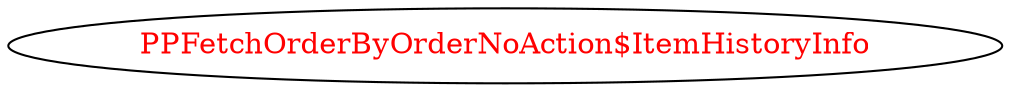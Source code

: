 digraph dependencyGraph {
 concentrate=true;
 ranksep="2.0";
 rankdir="LR"; 
 splines="ortho";
"PPFetchOrderByOrderNoAction$ItemHistoryInfo" [fontcolor="red"];
}